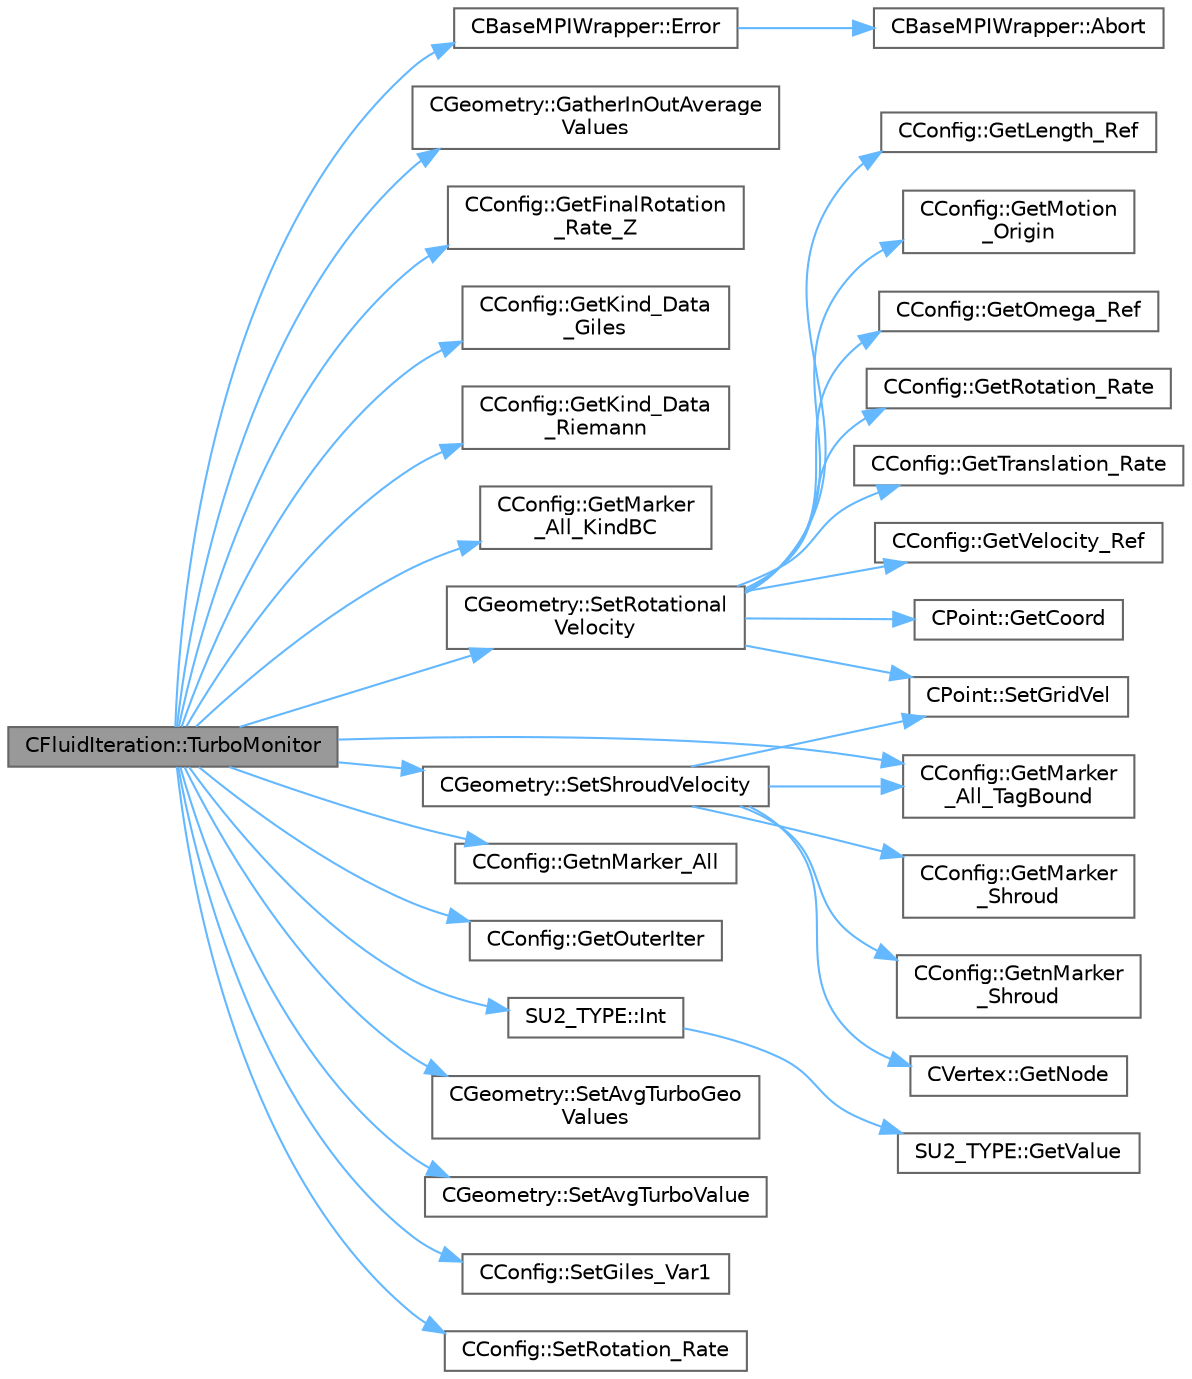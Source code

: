 digraph "CFluidIteration::TurboMonitor"
{
 // LATEX_PDF_SIZE
  bgcolor="transparent";
  edge [fontname=Helvetica,fontsize=10,labelfontname=Helvetica,labelfontsize=10];
  node [fontname=Helvetica,fontsize=10,shape=box,height=0.2,width=0.4];
  rankdir="LR";
  Node1 [id="Node000001",label="CFluidIteration::TurboMonitor",height=0.2,width=0.4,color="gray40", fillcolor="grey60", style="filled", fontcolor="black",tooltip="Monitors turbo computation (pressure and turbo ramps)."];
  Node1 -> Node2 [id="edge1_Node000001_Node000002",color="steelblue1",style="solid",tooltip=" "];
  Node2 [id="Node000002",label="CBaseMPIWrapper::Error",height=0.2,width=0.4,color="grey40", fillcolor="white", style="filled",URL="$classCBaseMPIWrapper.html#a04457c47629bda56704e6a8804833eeb",tooltip=" "];
  Node2 -> Node3 [id="edge2_Node000002_Node000003",color="steelblue1",style="solid",tooltip=" "];
  Node3 [id="Node000003",label="CBaseMPIWrapper::Abort",height=0.2,width=0.4,color="grey40", fillcolor="white", style="filled",URL="$classCBaseMPIWrapper.html#af7297d861dca86b45cf561b6ab642e8f",tooltip=" "];
  Node1 -> Node4 [id="edge3_Node000001_Node000004",color="steelblue1",style="solid",tooltip=" "];
  Node4 [id="Node000004",label="CGeometry::GatherInOutAverage\lValues",height=0.2,width=0.4,color="grey40", fillcolor="white", style="filled",URL="$classCGeometry.html#af425cb823fc4d19fda019978ca184f78",tooltip="A virtual member."];
  Node1 -> Node5 [id="edge4_Node000001_Node000005",color="steelblue1",style="solid",tooltip=" "];
  Node5 [id="Node000005",label="CConfig::GetFinalRotation\l_Rate_Z",height=0.2,width=0.4,color="grey40", fillcolor="white", style="filled",URL="$classCConfig.html#adeed15ff6207a3e814b3c7cab6efec8a",tooltip="Get the angular velocity of the mesh about the z-axis."];
  Node1 -> Node6 [id="edge5_Node000001_Node000006",color="steelblue1",style="solid",tooltip=" "];
  Node6 [id="Node000006",label="CConfig::GetKind_Data\l_Giles",height=0.2,width=0.4,color="grey40", fillcolor="white", style="filled",URL="$classCConfig.html#a31881e198abedf14f815562917f6cb16",tooltip="Get Kind Data for the Giles BC."];
  Node1 -> Node7 [id="edge6_Node000001_Node000007",color="steelblue1",style="solid",tooltip=" "];
  Node7 [id="Node000007",label="CConfig::GetKind_Data\l_Riemann",height=0.2,width=0.4,color="grey40", fillcolor="white", style="filled",URL="$classCConfig.html#add316d9d3df8e7ad23763a203add8dc0",tooltip="Get Kind Data of Riemann boundary."];
  Node1 -> Node8 [id="edge7_Node000001_Node000008",color="steelblue1",style="solid",tooltip=" "];
  Node8 [id="Node000008",label="CConfig::GetMarker\l_All_KindBC",height=0.2,width=0.4,color="grey40", fillcolor="white", style="filled",URL="$classCConfig.html#ae003cd8f406eaaa91849a774c9a20730",tooltip="Get the kind of boundary for each marker."];
  Node1 -> Node9 [id="edge8_Node000001_Node000009",color="steelblue1",style="solid",tooltip=" "];
  Node9 [id="Node000009",label="CConfig::GetMarker\l_All_TagBound",height=0.2,width=0.4,color="grey40", fillcolor="white", style="filled",URL="$classCConfig.html#ab8c9c1f45950a29355be4ff357049440",tooltip="Get the index of the surface defined in the geometry file."];
  Node1 -> Node10 [id="edge9_Node000001_Node000010",color="steelblue1",style="solid",tooltip=" "];
  Node10 [id="Node000010",label="CConfig::GetnMarker_All",height=0.2,width=0.4,color="grey40", fillcolor="white", style="filled",URL="$classCConfig.html#a459dee039e618d21a5d78db61c221240",tooltip="Get the total number of boundary markers of the local process including send/receive domains."];
  Node1 -> Node11 [id="edge10_Node000001_Node000011",color="steelblue1",style="solid",tooltip=" "];
  Node11 [id="Node000011",label="CConfig::GetOuterIter",height=0.2,width=0.4,color="grey40", fillcolor="white", style="filled",URL="$classCConfig.html#a9acc5e98315125a6343cefcbf177bffc",tooltip="Get the current FSI iteration number."];
  Node1 -> Node12 [id="edge11_Node000001_Node000012",color="steelblue1",style="solid",tooltip=" "];
  Node12 [id="Node000012",label="SU2_TYPE::Int",height=0.2,width=0.4,color="grey40", fillcolor="white", style="filled",URL="$namespaceSU2__TYPE.html#a6b48817766d8a6486caa2807a52f6bae",tooltip="Casts the primitive value to int (uses GetValue, already implemented for each type)."];
  Node12 -> Node13 [id="edge12_Node000012_Node000013",color="steelblue1",style="solid",tooltip=" "];
  Node13 [id="Node000013",label="SU2_TYPE::GetValue",height=0.2,width=0.4,color="grey40", fillcolor="white", style="filled",URL="$namespaceSU2__TYPE.html#adf52a59d6f4e578f7915ec9abbf7cb22",tooltip="Get the (primitive) value of the datatype (needs to be specialized for active types)."];
  Node1 -> Node14 [id="edge13_Node000001_Node000014",color="steelblue1",style="solid",tooltip=" "];
  Node14 [id="Node000014",label="CGeometry::SetAvgTurboGeo\lValues",height=0.2,width=0.4,color="grey40", fillcolor="white", style="filled",URL="$classCGeometry.html#acfca152d8de902a7e8bf9e9a56db865c",tooltip="Store all the turboperformance in the solver in ZONE_0."];
  Node1 -> Node15 [id="edge14_Node000001_Node000015",color="steelblue1",style="solid",tooltip=" "];
  Node15 [id="Node000015",label="CGeometry::SetAvgTurboValue",height=0.2,width=0.4,color="grey40", fillcolor="white", style="filled",URL="$classCGeometry.html#a8dafe9f2c5570e714bb06ff7558be4b3",tooltip="A virtual member."];
  Node1 -> Node16 [id="edge15_Node000001_Node000016",color="steelblue1",style="solid",tooltip=" "];
  Node16 [id="Node000016",label="CConfig::SetGiles_Var1",height=0.2,width=0.4,color="grey40", fillcolor="white", style="filled",URL="$classCConfig.html#a733df755fc45d60f5b09583cf00e4ca5",tooltip="Set the var 1 for Giles BC."];
  Node1 -> Node17 [id="edge16_Node000001_Node000017",color="steelblue1",style="solid",tooltip=" "];
  Node17 [id="Node000017",label="CConfig::SetRotation_Rate",height=0.2,width=0.4,color="grey40", fillcolor="white", style="filled",URL="$classCConfig.html#acacb1ed878968b19b7aaf456d0544834",tooltip="Get the rotation rate of the mesh."];
  Node1 -> Node18 [id="edge17_Node000001_Node000018",color="steelblue1",style="solid",tooltip=" "];
  Node18 [id="Node000018",label="CGeometry::SetRotational\lVelocity",height=0.2,width=0.4,color="grey40", fillcolor="white", style="filled",URL="$classCGeometry.html#aafa0ebc29ceb133ff38f80b9b62d4ea5",tooltip="Set cartesian grid velocity based on rotational speed and axis."];
  Node18 -> Node19 [id="edge18_Node000018_Node000019",color="steelblue1",style="solid",tooltip=" "];
  Node19 [id="Node000019",label="CPoint::GetCoord",height=0.2,width=0.4,color="grey40", fillcolor="white", style="filled",URL="$classCPoint.html#ab16c29dd03911529cd73bf467c313179",tooltip="Get the coordinates dor the control volume."];
  Node18 -> Node20 [id="edge19_Node000018_Node000020",color="steelblue1",style="solid",tooltip=" "];
  Node20 [id="Node000020",label="CConfig::GetLength_Ref",height=0.2,width=0.4,color="grey40", fillcolor="white", style="filled",URL="$classCConfig.html#a4c1facfb47bc3aee60dc92a350f0a82d",tooltip="Get the value of the reference length for non-dimensionalization. This value should always be 1 inter..."];
  Node18 -> Node21 [id="edge20_Node000018_Node000021",color="steelblue1",style="solid",tooltip=" "];
  Node21 [id="Node000021",label="CConfig::GetMotion\l_Origin",height=0.2,width=0.4,color="grey40", fillcolor="white", style="filled",URL="$classCConfig.html#a148a58b999d4e8767667fffc76b245f6",tooltip="Get the mesh motion origin."];
  Node18 -> Node22 [id="edge21_Node000018_Node000022",color="steelblue1",style="solid",tooltip=" "];
  Node22 [id="Node000022",label="CConfig::GetOmega_Ref",height=0.2,width=0.4,color="grey40", fillcolor="white", style="filled",URL="$classCConfig.html#ab3ab2f06b6d038aea73beed05cd13448",tooltip="Get the value of the reference angular velocity for non-dimensionalization."];
  Node18 -> Node23 [id="edge22_Node000018_Node000023",color="steelblue1",style="solid",tooltip=" "];
  Node23 [id="Node000023",label="CConfig::GetRotation_Rate",height=0.2,width=0.4,color="grey40", fillcolor="white", style="filled",URL="$classCConfig.html#a3f9890ff8ca2b98646e4ebf3de8c9c13",tooltip="Get the rotation rate of the mesh."];
  Node18 -> Node24 [id="edge23_Node000018_Node000024",color="steelblue1",style="solid",tooltip=" "];
  Node24 [id="Node000024",label="CConfig::GetTranslation_Rate",height=0.2,width=0.4,color="grey40", fillcolor="white", style="filled",URL="$classCConfig.html#affbe7f2b722303808c5626e7080b2831",tooltip="Get the translational velocity of the mesh."];
  Node18 -> Node25 [id="edge24_Node000018_Node000025",color="steelblue1",style="solid",tooltip=" "];
  Node25 [id="Node000025",label="CConfig::GetVelocity_Ref",height=0.2,width=0.4,color="grey40", fillcolor="white", style="filled",URL="$classCConfig.html#afad4537005c210e8a7fc015a51b8ae4c",tooltip="Get the value of the reference velocity for non-dimensionalization."];
  Node18 -> Node26 [id="edge25_Node000018_Node000026",color="steelblue1",style="solid",tooltip=" "];
  Node26 [id="Node000026",label="CPoint::SetGridVel",height=0.2,width=0.4,color="grey40", fillcolor="white", style="filled",URL="$classCPoint.html#accb2a44a58e7fc7a0e0f2a029cacc257",tooltip="Set the value of the grid velocity at the point."];
  Node1 -> Node27 [id="edge26_Node000001_Node000027",color="steelblue1",style="solid",tooltip=" "];
  Node27 [id="Node000027",label="CGeometry::SetShroudVelocity",height=0.2,width=0.4,color="grey40", fillcolor="white", style="filled",URL="$classCGeometry.html#a1be6afa2de8b9d2b65e48257f28d069b",tooltip="Set the rotational velocity of the points on the shroud markers to 0."];
  Node27 -> Node9 [id="edge27_Node000027_Node000009",color="steelblue1",style="solid",tooltip=" "];
  Node27 -> Node28 [id="edge28_Node000027_Node000028",color="steelblue1",style="solid",tooltip=" "];
  Node28 [id="Node000028",label="CConfig::GetMarker\l_Shroud",height=0.2,width=0.4,color="grey40", fillcolor="white", style="filled",URL="$classCConfig.html#a1ffa4cf8fac282225b240424f8bd5583",tooltip="Get the marker shroud."];
  Node27 -> Node29 [id="edge29_Node000027_Node000029",color="steelblue1",style="solid",tooltip=" "];
  Node29 [id="Node000029",label="CConfig::GetnMarker\l_Shroud",height=0.2,width=0.4,color="grey40", fillcolor="white", style="filled",URL="$classCConfig.html#a1824ee9a40c5cb4412b1c5a2d00b119a",tooltip="Get number of shroud markers."];
  Node27 -> Node30 [id="edge30_Node000027_Node000030",color="steelblue1",style="solid",tooltip=" "];
  Node30 [id="Node000030",label="CVertex::GetNode",height=0.2,width=0.4,color="grey40", fillcolor="white", style="filled",URL="$classCVertex.html#ad568da06e7191358d3a09a1bee71cdb5",tooltip="Get the node of the vertex."];
  Node27 -> Node26 [id="edge31_Node000027_Node000026",color="steelblue1",style="solid",tooltip=" "];
}
